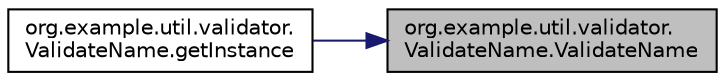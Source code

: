 digraph "org.example.util.validator.ValidateName.ValidateName"
{
 // LATEX_PDF_SIZE
  edge [fontname="Helvetica",fontsize="10",labelfontname="Helvetica",labelfontsize="10"];
  node [fontname="Helvetica",fontsize="10",shape=record];
  rankdir="RL";
  Node1 [label="org.example.util.validator.\lValidateName.ValidateName",height=0.2,width=0.4,color="black", fillcolor="grey75", style="filled", fontcolor="black",tooltip="Costruttore privato per Validate name."];
  Node1 -> Node2 [dir="back",color="midnightblue",fontsize="10",style="solid",fontname="Helvetica"];
  Node2 [label="org.example.util.validator.\lValidateName.getInstance",height=0.2,width=0.4,color="black", fillcolor="white", style="filled",URL="$df/d13/a00085_ac2b39a9696fd75151ce40bbe22c16b26.html#ac2b39a9696fd75151ce40bbe22c16b26",tooltip="LA classe e' un Singleton."];
}

